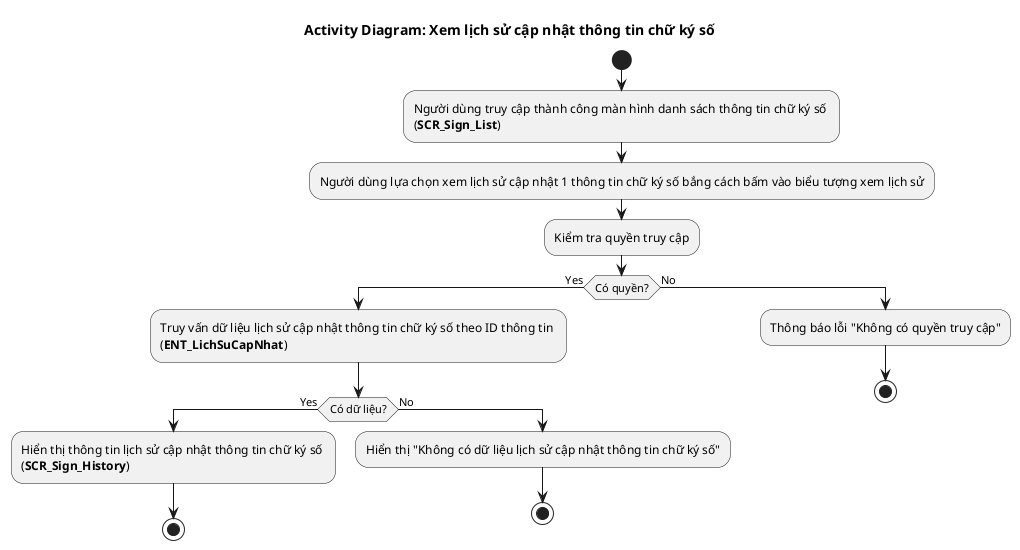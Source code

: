 @startuml AD_Sign_History
!pragma layout smetana
title Activity Diagram: Xem lịch sử cập nhật thông tin chữ ký số

start
:Người dùng truy cập thành công màn hình danh sách thông tin chữ ký số \n(**SCR_Sign_List**);
:Người dùng lựa chọn xem lịch sử cập nhật 1 thông tin chữ ký số bắng cách bấm vào biểu tượng xem lịch sử;
:Kiểm tra quyền truy cập;
if (Có quyền?) then (Yes)
  :Truy vấn dữ liệu lịch sử cập nhật thông tin chữ ký số theo ID thông tin \n(**ENT_LichSuCapNhat**);
  if (Có dữ liệu?) then (Yes)
    :Hiển thị thông tin lịch sử cập nhật thông tin chữ ký số \n(**SCR_Sign_History**);
    stop
  else (No)
    :Hiển thị "Không có dữ liệu lịch sử cập nhật thông tin chữ ký số";
    stop
  endif
else (No)
  :Thông báo lỗi "Không có quyền truy cập";
  stop
endif
@enduml